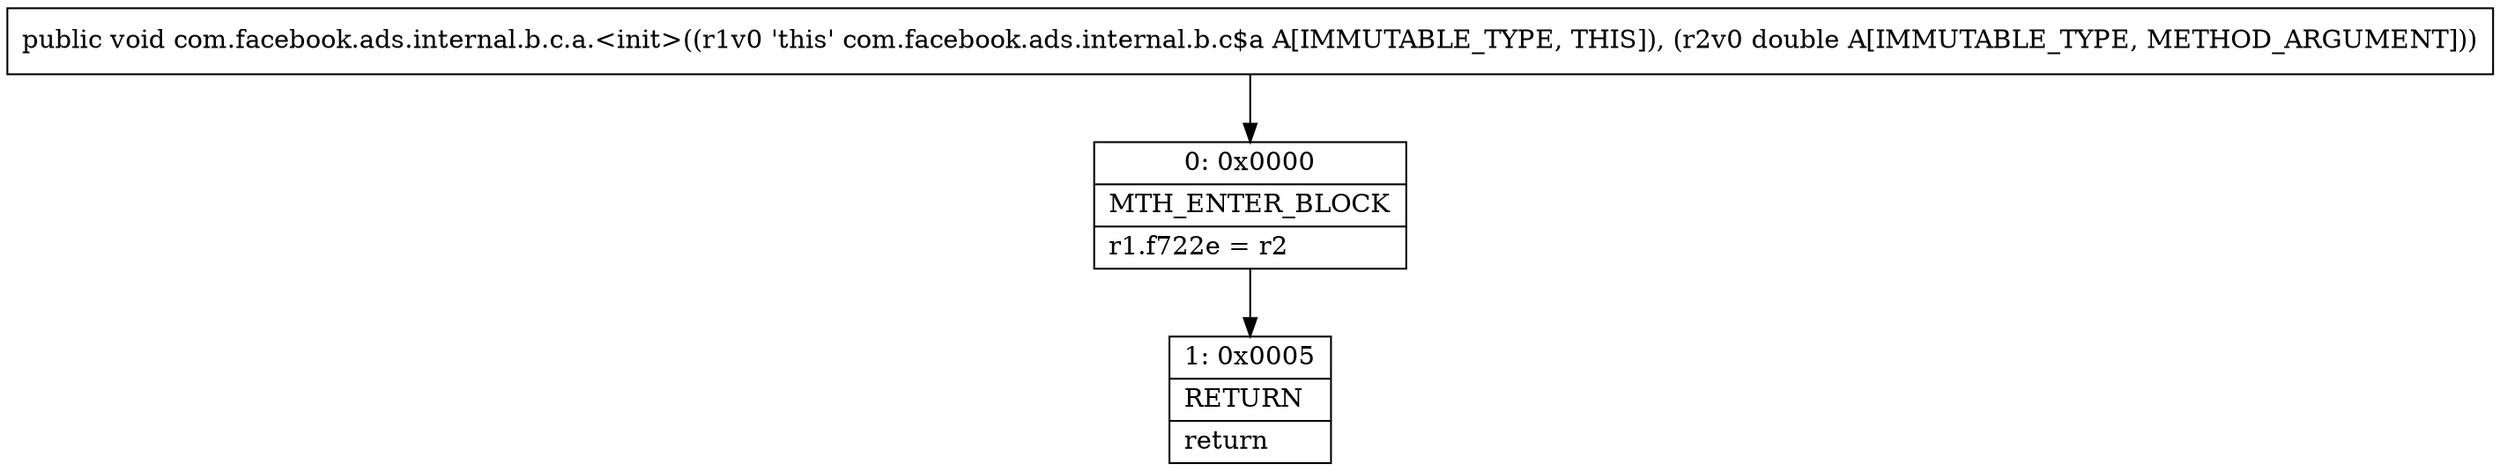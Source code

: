 digraph "CFG forcom.facebook.ads.internal.b.c.a.\<init\>(D)V" {
Node_0 [shape=record,label="{0\:\ 0x0000|MTH_ENTER_BLOCK\l|r1.f722e = r2\l}"];
Node_1 [shape=record,label="{1\:\ 0x0005|RETURN\l|return\l}"];
MethodNode[shape=record,label="{public void com.facebook.ads.internal.b.c.a.\<init\>((r1v0 'this' com.facebook.ads.internal.b.c$a A[IMMUTABLE_TYPE, THIS]), (r2v0 double A[IMMUTABLE_TYPE, METHOD_ARGUMENT])) }"];
MethodNode -> Node_0;
Node_0 -> Node_1;
}

